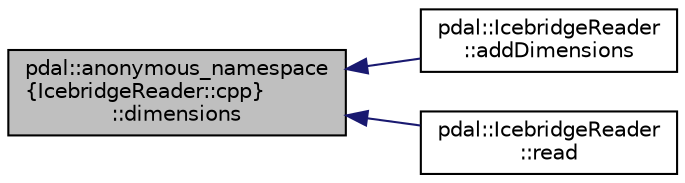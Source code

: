 digraph "pdal::anonymous_namespace{IcebridgeReader::cpp}::dimensions"
{
  edge [fontname="Helvetica",fontsize="10",labelfontname="Helvetica",labelfontsize="10"];
  node [fontname="Helvetica",fontsize="10",shape=record];
  rankdir="LR";
  Node1 [label="pdal::anonymous_namespace\l\{IcebridgeReader::cpp\}\l::dimensions",height=0.2,width=0.4,color="black", fillcolor="grey75", style="filled", fontcolor="black"];
  Node1 -> Node2 [dir="back",color="midnightblue",fontsize="10",style="solid",fontname="Helvetica"];
  Node2 [label="pdal::IcebridgeReader\l::addDimensions",height=0.2,width=0.4,color="black", fillcolor="white", style="filled",URL="$classpdal_1_1IcebridgeReader.html#a45bf701a58df60a3bfe59de4d83a4b7d"];
  Node1 -> Node3 [dir="back",color="midnightblue",fontsize="10",style="solid",fontname="Helvetica"];
  Node3 [label="pdal::IcebridgeReader\l::read",height=0.2,width=0.4,color="black", fillcolor="white", style="filled",URL="$classpdal_1_1IcebridgeReader.html#a16f429bb0de2fef9cd0b48a90098d282"];
}
